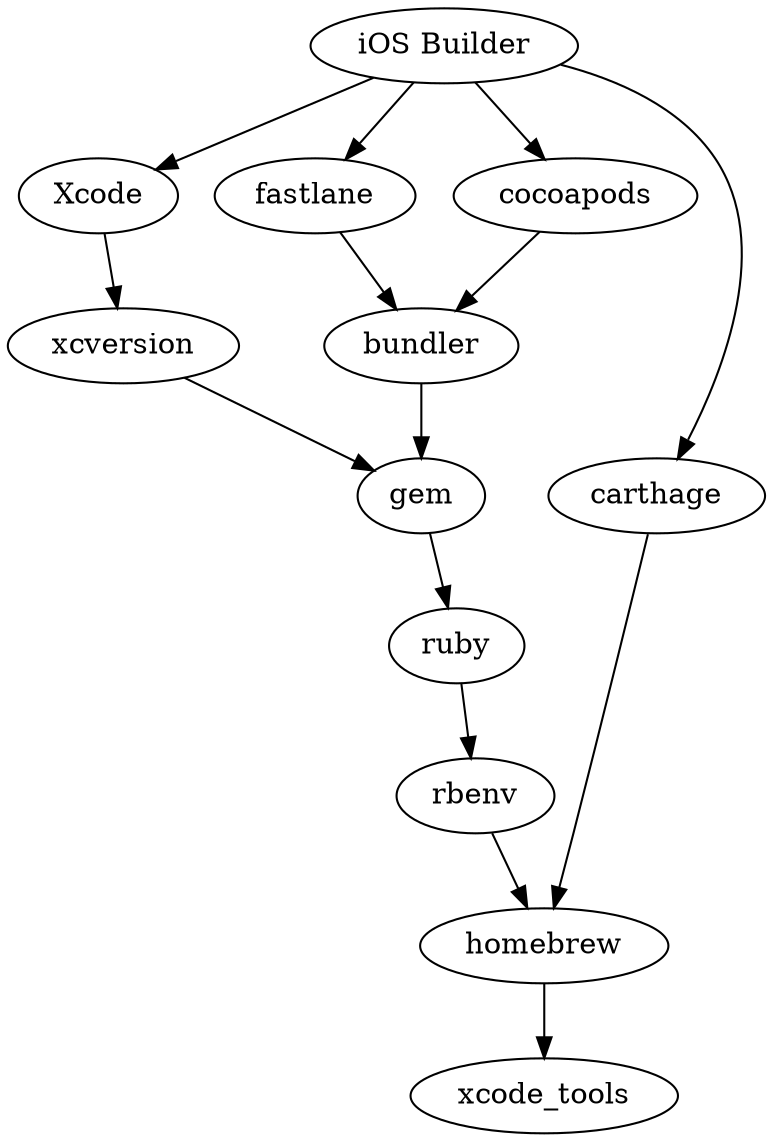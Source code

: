 
digraph G {

    "iOS Builder" -> Xcode;
    Xcode -> xcversion;
    xcversion -> gem;
    ruby -> rbenv;
    rbenv -> homebrew;
    homebrew -> xcode_tools;
    carthage -> homebrew;
    gem -> ruby;
    cocoapods -> bundler;
    bundler -> gem;
    fastlane -> bundler;
    "iOS Builder" -> cocoapods;
    "iOS Builder" -> carthage;
    "iOS Builder" -> fastlane;
 }
